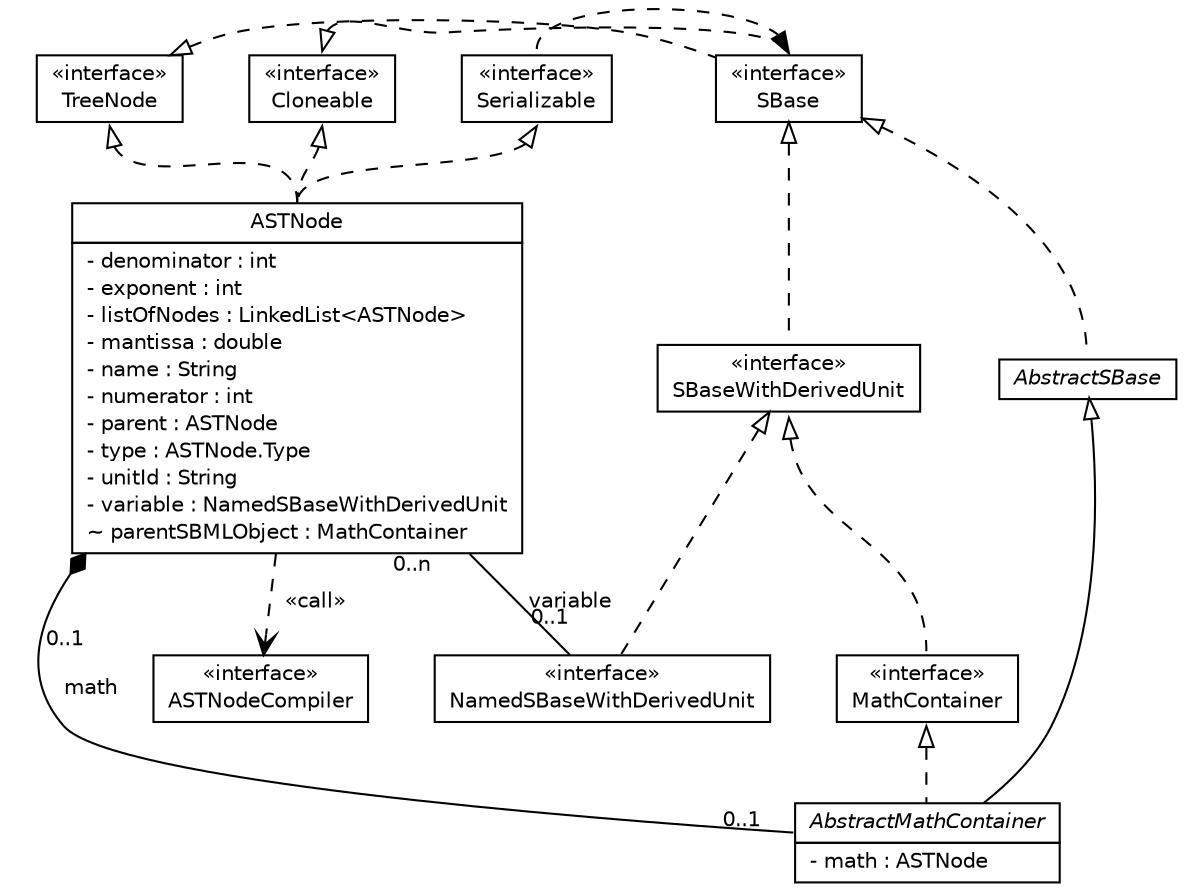 #!/usr/local/bin/dot
#
# Class diagram
# Generated by UMLGraph version 5.2 (http://www.umlgraph.org/)
#
// dot -Tpdf -oMathContainerClass.pdf MathContainerClass.dot && acroread MathContainerClass.pdf &
digraph G {
margin=0;
	edge [fontname="Helvetica",fontsize=10,labelfontname="Helvetica",labelfontsize=10];
        node [fontname="Helvetica",fontsize=10,shape=plaintext,margin="0.1,0"];
	nodesep=0.25;
	ranksep=0.5;
	// org.sbml.jsbml.AbstractMathContainer
	c0 [label=<<table title="org.sbml.jsbml.AbstractMathContainer" border="0" cellborder="1" cellspacing="0" cellpadding="2" port="p">
		<tr><td><table border="0" cellspacing="0" cellpadding="1">
<tr><td align="center" balign="center"><font face="Helvetica-Oblique"> AbstractMathContainer </font></td></tr>
		</table></td></tr>
		<tr><td><table border="0" cellspacing="0" cellpadding="1">
<tr><td align="left" balign="left"> - math : ASTNode </td></tr>
		</table></td></tr>
		</table>>, fontname="Helvetica", fontcolor="black", fontsize=10.0];
	//org.sbml.jsbml.AbstractMathContainer extends AbstractSBase
	c1:p -> c0:p [dir=back,arrowtail=empty];
	// org.sbml.jsbml.AbstractMathContainer COMPOSED ASTNode
	c2:p -> c0:p [taillabel="\n\n\n      0..1", label="math", headlabel="\n\n0..1     ", fontname="Helvetica", fontcolor="black", fontsize=10.0, color="black", arrowhead=none, arrowtail=diamond, dir=back];
	// org.sbml.jsbml.AbstractMathContainer COMPOSED ASTNode
	c2:p -> c10:p [taillabel="0..n      ", label="variable", headlabel="0..1\n\n", fontname="Helvetica", fontcolor="black", fontsize=10.0, color="black", arrowhead=diamond, arrowtail=none, dir=back];
	// AbstractSBase
	c1[height=0.1,label=<<table title="org.sbml.jsbml.AbstractSBase" border="0" cellborder="1" cellspacing="0" cellpadding="2" port="p" href="http://java.sun.com/j2se/1.4.2/docs/api//AbstractSBase.html">
		<tr><td><table border="0" cellspacing="0" cellpadding="1">
<tr><td align="center" balign="center"><font face="Helvetica-Oblique"> AbstractSBase </font></td></tr>
		</table></td></tr>
		</table>>, fontname="Helvetica", fontcolor="black", fontsize=10.0];
// 	// ASTNode
// 	c2[label=<<table title="ASTNode" border="0" cellborder="1" cellspacing="0" cellpadding="2" port="p" href="http://java.sun.com/j2se/1.4.2/docs/api//ASTNode.html">
// 		<tr><td><table border="0" cellspacing="0" cellpadding="1">
// <tr><td align="center" balign="center"> ASTNode </td></tr>
// 		</table></td></tr>
// 		</table>>, fontname="Helvetica", fontcolor="black", fontsize=10.0];

/*
 * Test
 */

	// org.sbml.jsbml.ASTNode
	c2 [height=0.1,label=<<table title="org.sbml.jsbml.ASTNode" border="0" cellborder="1" cellspacing="0" cellpadding="2" port="p">
		<tr><td><table border="0" cellspacing="0" cellpadding="1">
<tr><td align="center" balign="center"> ASTNode </td></tr>
		</table></td></tr>
		<tr><td><table border="0" cellspacing="0" cellpadding="1">
<tr><td align="left" balign="left"> - denominator : int </td></tr>
<tr><td align="left" balign="left"> - exponent : int </td></tr>
<tr><td align="left" balign="left"> - listOfNodes : LinkedList&lt;ASTNode&gt; </td></tr>
<tr><td align="left" balign="left"> - mantissa : double </td></tr>
<tr><td align="left" balign="left"> - name : String </td></tr>
<tr><td align="left" balign="left"> - numerator : int </td></tr>
<tr><td align="left" balign="left"> - parent : ASTNode </td></tr>
<tr><td align="left" balign="left"> - type : ASTNode.Type </td></tr>
<tr><td align="left" balign="left"> - unitId : String </td></tr>
<tr><td align="left" balign="left"> - variable : NamedSBaseWithDerivedUnit </td></tr>
<tr><td align="left" balign="left"> ~ parentSBMLObject : MathContainer </td></tr>
		</table></td></tr>
		</table>>, fontname="Helvetica", fontcolor="black", fontsize=10.0];
	// org.sbml.jsbml.ASTNodeCompiler
	c3 [label=<<table title="org.sbml.jsbml.ASTNodeCompiler" border="0" cellborder="1" cellspacing="0" cellpadding="2" port="p">
		<tr><td><table border="0" cellspacing="0" cellpadding="1">
<tr><td align="center" balign="center"> &#171;interface&#187; </td></tr>
<tr><td align="center" balign="center"> ASTNodeCompiler </td></tr>
		</table></td></tr>
		</table>>, fontname="Helvetica", fontcolor="black", fontsize=10.0];
	//org.sbml.jsbml.ASTNode implements javax.swing.tree.TreeNode
	c4:s -> c2:n [dir=back,arrowtail=empty,style=dashed];
// 	// org.sbml.jsbml.ASTNode COMPOSED org.sbml.jsbml.ASTNode
// 	c2:ne -> c2:se [taillabel="0..n\n\n\n\n", label=" child", headlabel="\n1", fontname="Helvetica", fontcolor="black", fontsize=10.0, color="black", arrowhead=none, arrowtail=diamond];
	// org.sbml.jsbml.ASTNode DEPEND org.sbml.jsbml.ASTNodeCompiler
	c2:p -> c3:p [taillabel="", label="  &#171;call&#187;", headlabel="", fontname="Helvetica", fontcolor="black", fontsize=10.0, color="black", arrowhead=open, style=dashed];
	// javax.swing.tree.TreeNode
	c4 [label=<<table title="javax.swing.tree.TreeNode" border="0" cellborder="1" cellspacing="0" cellpadding="2" port="p" href="http://java.sun.com/j2se/1.4.2/docs/api/javax/swing/tree/TreeNode.html">
		<tr><td><table border="0" cellspacing="0" cellpadding="1">
<tr><td align="center" balign="center"> &#171;interface&#187; </td></tr>
<tr><td align="center" balign="center"> TreeNode </td></tr>
		</table></td></tr>
		</table>>, fontname="Helvetica", fontcolor="black", fontsize=10.0];
        // org.sbml.jsbml.SBaseWithDerivedUnit
	c5 [label=<<table title="org.sbml.jsbml.SBaseWithDerivedUnit" border="0" cellborder="1" cellspacing="0" cellpadding="2" port="p">
		<tr><td><table border="0" cellspacing="0" cellpadding="1">
<tr><td align="center" balign="center"> &#171;interface&#187; </td></tr>
<tr><td align="center" balign="center"> SBaseWithDerivedUnit </td></tr>
		</table></td></tr>
		</table>>, fontname="Helvetica", fontcolor="black", fontsize=10.0];

	// org.sbml.jsbml.MathContainer
        // MathContainer -> SBaseWithDerivedUnit
        c5:s -> c7:n [dir=back,arrowtail=empty,style=dashed];
        // AbstractMathContainer -> MathContainer
        c7:s -> c0:n [dir=back,arrowtail=empty,style=dashed];
        // org.sbml.jsbml.SBase
	c6 [width=0.1,height=0.1,label=<<table title="org.sbml.jsbml.SBase" border="0" cellborder="1" cellspacing="0" cellpadding="2" port="p">
		<tr><td><table border="0" cellspacing="0" cellpadding="1">
<tr><td align="center" balign="center"> &#171;interface&#187; </td></tr>
<tr><td align="center" balign="center"> SBase </td></tr>
		</table></td></tr>
		</table>>, fontname="Helvetica", fontcolor="black", fontsize=10.0];
	c7 [label=<<table title="org.sbml.jsbml.MathContainer" border="0" cellborder="1" cellspacing="0" cellpadding="2" port="p">
		<tr><td><table border="0" cellspacing="0" cellpadding="1">
<tr><td align="center" balign="center"> &#171;interface&#187; </td></tr>
<tr><td align="center" balign="center"> MathContainer </td></tr>
		</table></td></tr>
		</table>>, fontname="Helvetica", fontcolor="black", fontsize=10.0];

	// java.lang.Cloneable
	c8 [label=<<table title="java.lang.Cloneable" border="0" cellborder="1" cellspacing="0" cellpadding="2" port="p">
		<tr><td><table border="0" cellspacing="0" cellpadding="1">
<tr><td align="center" balign="center"> &#171;interface&#187; </td></tr>
<tr><td align="center" balign="center"> Cloneable </td></tr>
		</table></td></tr>
		</table>>, fontname="Helvetica", fontcolor="black", fontsize=10.0];
	// java.io.Serializable
	c9 [label=<<table title="java.io.Serializable" border="0" cellborder="1" cellspacing="0" cellpadding="2" port="p">
		<tr><td><table border="0" cellspacing="0" cellpadding="1">
<tr><td align="center" balign="center"> &#171;interface&#187; </td></tr>
<tr><td align="center" balign="center"> Serializable </td></tr>
		</table></td></tr>
		</table>>, fontname="Helvetica", fontcolor="black", fontsize=10.0];
	// org.sbml.jsbml.NamedSBaseWithDerivedUnit
	c10 [label=<<table title="org.sbml.jsbml.NamedSBaseWithDerivedUnit" border="0" cellborder="1" cellspacing="0" cellpadding="2" port="p">
		<tr><td><table border="0" cellspacing="0" cellpadding="1">
<tr><td align="center" balign="center"> &#171;interface&#187; </td></tr>
<tr><td align="center" balign="center"> NamedSBaseWithDerivedUnit </td></tr>
		</table></td></tr>
		</table>>, fontname="Helvetica", fontcolor="black", fontsize=10.0];


        // AbstractSBase -> SBase
        c6:p -> c1:n [dir=back,arrowtail=empty,style=dashed];
        // SBaseWithDerivedUnit -> SBase
        c6:p -> c5:n [dir=back,arrowtail=empty,style=dashed];
        // SBase -> TreeNode
        c4:p -> c6:p [dir=back,arrowtail=empty,style=dashed];
        // SBase -> Cloneable
        c8:n -> c6:n [dir=back,arrowtail=empty,style=dashed];
        // SBase -> Serializable
        c9:n -> c6:n [dir=back,arrowtail=empty,style=dashed];
        // NamedSBaseWithDerivedUnit -> SBase
        c5:p -> c10:p [dir=back,arrowtail=empty,style=dashed];
        // ASTNode -> Cloneable
        c8:s -> c2:n [dir=back,arrowtail=empty,style=dashed];
        // ASTNode -> Serializable
        c9:s -> c2:n [dir=back,arrowtail=empty,style=dashed];

 {rank="same"; c5; c1}
 {rank="same"; c4; c6; c8; c9}
}

